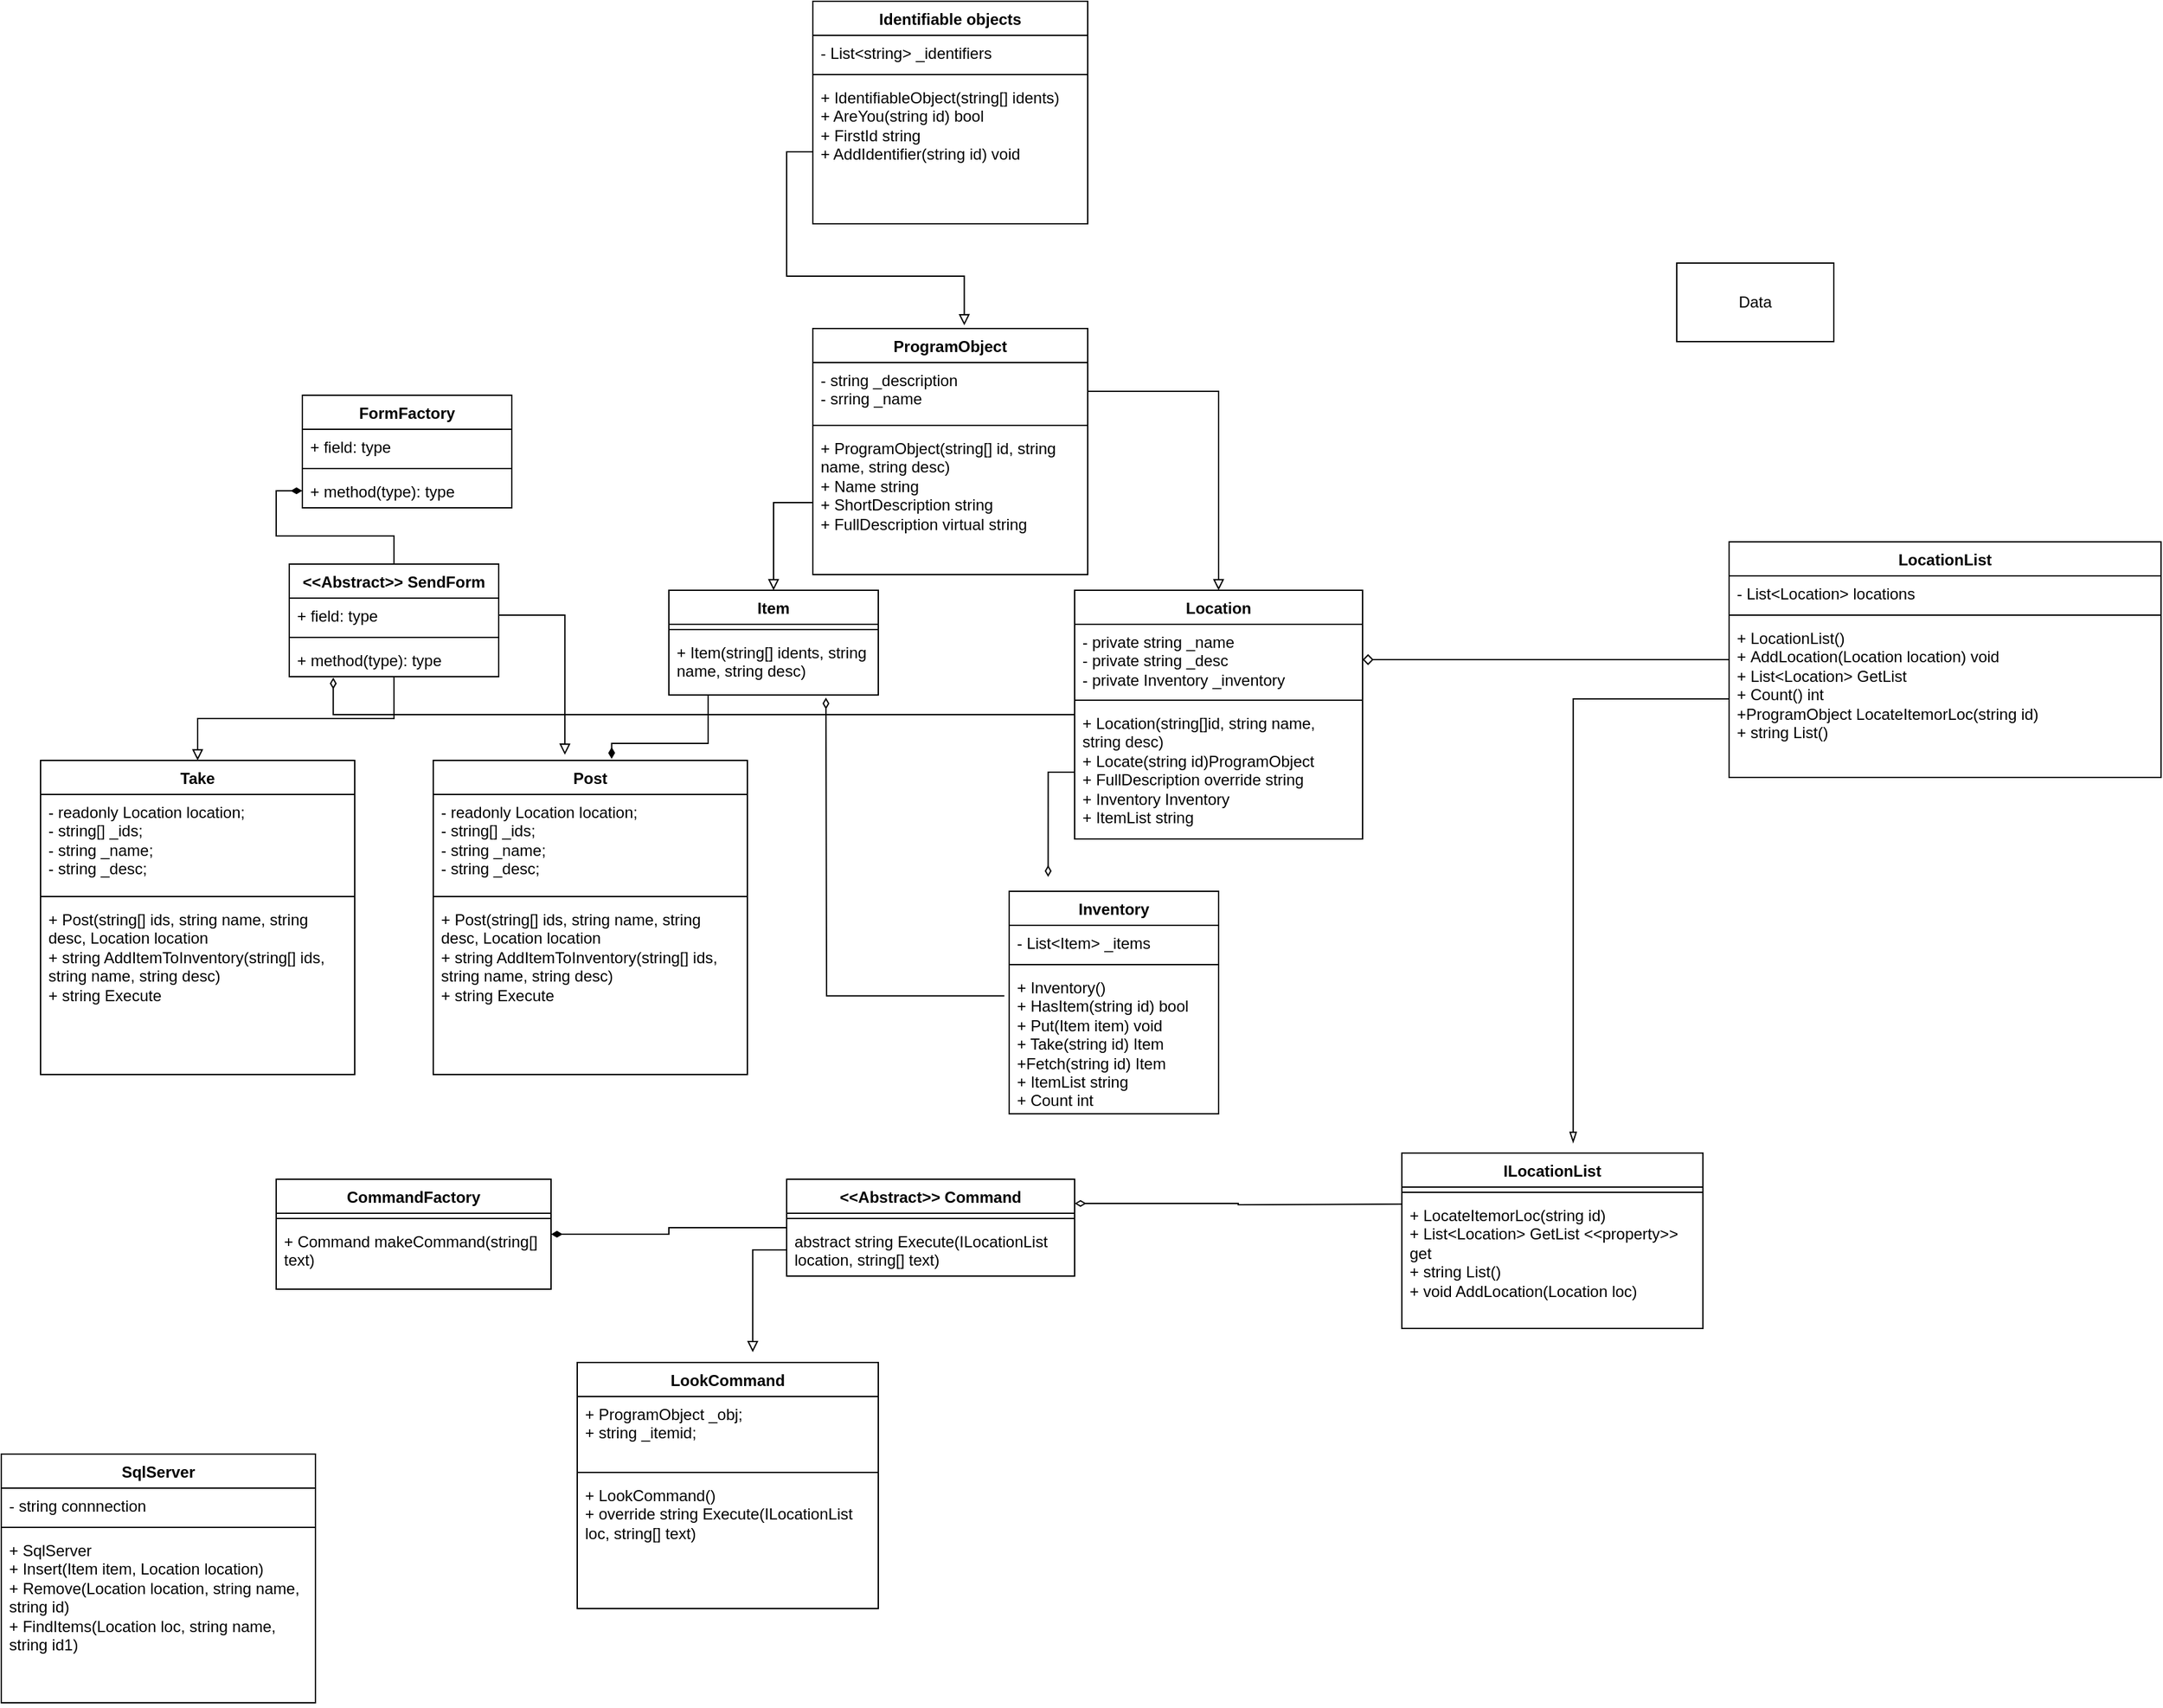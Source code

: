 <mxfile version="22.1.4" type="device">
  <diagram name="Page-1" id="B5ogXyrxy1tjj107a3Pw">
    <mxGraphModel dx="3903" dy="2720" grid="1" gridSize="10" guides="1" tooltips="1" connect="1" arrows="1" fold="1" page="1" pageScale="1" pageWidth="850" pageHeight="1100" math="0" shadow="0">
      <root>
        <mxCell id="0" />
        <mxCell id="1" parent="0" />
        <mxCell id="xcCEIMtzRKoT9lwyk6S9-1" value="Item" style="swimlane;fontStyle=1;align=center;verticalAlign=top;childLayout=stackLayout;horizontal=1;startSize=26;horizontalStack=0;resizeParent=1;resizeParentMax=0;resizeLast=0;collapsible=1;marginBottom=0;whiteSpace=wrap;html=1;" parent="1" vertex="1">
          <mxGeometry x="190" y="10" width="160" height="80" as="geometry" />
        </mxCell>
        <mxCell id="xcCEIMtzRKoT9lwyk6S9-3" value="" style="line;strokeWidth=1;fillColor=none;align=left;verticalAlign=middle;spacingTop=-1;spacingLeft=3;spacingRight=3;rotatable=0;labelPosition=right;points=[];portConstraint=eastwest;strokeColor=inherit;" parent="xcCEIMtzRKoT9lwyk6S9-1" vertex="1">
          <mxGeometry y="26" width="160" height="8" as="geometry" />
        </mxCell>
        <mxCell id="xcCEIMtzRKoT9lwyk6S9-4" value="+ Item(string[] idents, string name, string desc)" style="text;strokeColor=none;fillColor=none;align=left;verticalAlign=top;spacingLeft=4;spacingRight=4;overflow=hidden;rotatable=0;points=[[0,0.5],[1,0.5]];portConstraint=eastwest;whiteSpace=wrap;html=1;" parent="xcCEIMtzRKoT9lwyk6S9-1" vertex="1">
          <mxGeometry y="34" width="160" height="46" as="geometry" />
        </mxCell>
        <mxCell id="xcCEIMtzRKoT9lwyk6S9-5" value="Inventory" style="swimlane;fontStyle=1;align=center;verticalAlign=top;childLayout=stackLayout;horizontal=1;startSize=26;horizontalStack=0;resizeParent=1;resizeParentMax=0;resizeLast=0;collapsible=1;marginBottom=0;whiteSpace=wrap;html=1;" parent="1" vertex="1">
          <mxGeometry x="450" y="240" width="160" height="170" as="geometry" />
        </mxCell>
        <mxCell id="xcCEIMtzRKoT9lwyk6S9-6" value="- List&amp;lt;Item&amp;gt; _items" style="text;strokeColor=none;fillColor=none;align=left;verticalAlign=top;spacingLeft=4;spacingRight=4;overflow=hidden;rotatable=0;points=[[0,0.5],[1,0.5]];portConstraint=eastwest;whiteSpace=wrap;html=1;" parent="xcCEIMtzRKoT9lwyk6S9-5" vertex="1">
          <mxGeometry y="26" width="160" height="26" as="geometry" />
        </mxCell>
        <mxCell id="xcCEIMtzRKoT9lwyk6S9-7" value="" style="line;strokeWidth=1;fillColor=none;align=left;verticalAlign=middle;spacingTop=-1;spacingLeft=3;spacingRight=3;rotatable=0;labelPosition=right;points=[];portConstraint=eastwest;strokeColor=inherit;" parent="xcCEIMtzRKoT9lwyk6S9-5" vertex="1">
          <mxGeometry y="52" width="160" height="8" as="geometry" />
        </mxCell>
        <mxCell id="xcCEIMtzRKoT9lwyk6S9-8" value="+&amp;nbsp;Inventory()&lt;br&gt;+&amp;nbsp;HasItem(string id) bool&lt;br&gt;+ Put(Item item) void&lt;br&gt;+ Take(string id) Item&lt;br&gt;+Fetch(string id) Item&lt;br&gt;+ ItemList string&lt;br&gt;+ Count int" style="text;strokeColor=none;fillColor=none;align=left;verticalAlign=top;spacingLeft=4;spacingRight=4;overflow=hidden;rotatable=0;points=[[0,0.5],[1,0.5]];portConstraint=eastwest;whiteSpace=wrap;html=1;" parent="xcCEIMtzRKoT9lwyk6S9-5" vertex="1">
          <mxGeometry y="60" width="160" height="110" as="geometry" />
        </mxCell>
        <mxCell id="xcCEIMtzRKoT9lwyk6S9-10" value="Location" style="swimlane;fontStyle=1;align=center;verticalAlign=top;childLayout=stackLayout;horizontal=1;startSize=26;horizontalStack=0;resizeParent=1;resizeParentMax=0;resizeLast=0;collapsible=1;marginBottom=0;whiteSpace=wrap;html=1;" parent="1" vertex="1">
          <mxGeometry x="500" y="10" width="220" height="190" as="geometry" />
        </mxCell>
        <mxCell id="xcCEIMtzRKoT9lwyk6S9-11" value="- private string _name&lt;br&gt;- private string _desc&lt;br&gt;- private Inventory _inventory" style="text;strokeColor=none;fillColor=none;align=left;verticalAlign=top;spacingLeft=4;spacingRight=4;overflow=hidden;rotatable=0;points=[[0,0.5],[1,0.5]];portConstraint=eastwest;whiteSpace=wrap;html=1;" parent="xcCEIMtzRKoT9lwyk6S9-10" vertex="1">
          <mxGeometry y="26" width="220" height="54" as="geometry" />
        </mxCell>
        <mxCell id="xcCEIMtzRKoT9lwyk6S9-12" value="" style="line;strokeWidth=1;fillColor=none;align=left;verticalAlign=middle;spacingTop=-1;spacingLeft=3;spacingRight=3;rotatable=0;labelPosition=right;points=[];portConstraint=eastwest;strokeColor=inherit;" parent="xcCEIMtzRKoT9lwyk6S9-10" vertex="1">
          <mxGeometry y="80" width="220" height="8" as="geometry" />
        </mxCell>
        <mxCell id="xcCEIMtzRKoT9lwyk6S9-13" value="+ Location(string[]id, string name, string desc)&lt;br&gt;+ Locate(string id)ProgramObject&lt;br&gt;+&amp;nbsp;FullDescription override string&lt;br&gt;+ Inventory Inventory&lt;br&gt;+ ItemList string" style="text;strokeColor=none;fillColor=none;align=left;verticalAlign=top;spacingLeft=4;spacingRight=4;overflow=hidden;rotatable=0;points=[[0,0.5],[1,0.5]];portConstraint=eastwest;whiteSpace=wrap;html=1;" parent="xcCEIMtzRKoT9lwyk6S9-10" vertex="1">
          <mxGeometry y="88" width="220" height="102" as="geometry" />
        </mxCell>
        <mxCell id="T8LB12u7JjbfXj7A1_Jm-19" style="edgeStyle=orthogonalEdgeStyle;rounded=0;orthogonalLoop=1;jettySize=auto;html=1;entryX=1;entryY=0.5;entryDx=0;entryDy=0;endArrow=diamondThin;endFill=1;" parent="1" source="xcCEIMtzRKoT9lwyk6S9-20" target="T8LB12u7JjbfXj7A1_Jm-15" edge="1">
          <mxGeometry relative="1" as="geometry" />
        </mxCell>
        <mxCell id="xcCEIMtzRKoT9lwyk6S9-20" value="&amp;lt;&amp;lt;Abstract&amp;gt;&amp;gt; Command" style="swimlane;fontStyle=1;align=center;verticalAlign=top;childLayout=stackLayout;horizontal=1;startSize=26;horizontalStack=0;resizeParent=1;resizeParentMax=0;resizeLast=0;collapsible=1;marginBottom=0;whiteSpace=wrap;html=1;" parent="1" vertex="1">
          <mxGeometry x="280" y="460" width="220" height="74" as="geometry" />
        </mxCell>
        <mxCell id="xcCEIMtzRKoT9lwyk6S9-22" value="" style="line;strokeWidth=1;fillColor=none;align=left;verticalAlign=middle;spacingTop=-1;spacingLeft=3;spacingRight=3;rotatable=0;labelPosition=right;points=[];portConstraint=eastwest;strokeColor=inherit;" parent="xcCEIMtzRKoT9lwyk6S9-20" vertex="1">
          <mxGeometry y="26" width="220" height="8" as="geometry" />
        </mxCell>
        <mxCell id="xcCEIMtzRKoT9lwyk6S9-23" value="abstract string Execute(ILocationList location, string[] text)" style="text;strokeColor=none;fillColor=none;align=left;verticalAlign=top;spacingLeft=4;spacingRight=4;overflow=hidden;rotatable=0;points=[[0,0.5],[1,0.5]];portConstraint=eastwest;whiteSpace=wrap;html=1;" parent="xcCEIMtzRKoT9lwyk6S9-20" vertex="1">
          <mxGeometry y="34" width="220" height="40" as="geometry" />
        </mxCell>
        <mxCell id="xcCEIMtzRKoT9lwyk6S9-24" value="LookCommand" style="swimlane;fontStyle=1;align=center;verticalAlign=top;childLayout=stackLayout;horizontal=1;startSize=26;horizontalStack=0;resizeParent=1;resizeParentMax=0;resizeLast=0;collapsible=1;marginBottom=0;whiteSpace=wrap;html=1;" parent="1" vertex="1">
          <mxGeometry x="120" y="600" width="230" height="188" as="geometry" />
        </mxCell>
        <mxCell id="xcCEIMtzRKoT9lwyk6S9-25" value="&lt;div&gt;+ ProgramObject _obj;&lt;/div&gt;&lt;div&gt;+ string _itemid;&lt;/div&gt;" style="text;strokeColor=none;fillColor=none;align=left;verticalAlign=top;spacingLeft=4;spacingRight=4;overflow=hidden;rotatable=0;points=[[0,0.5],[1,0.5]];portConstraint=eastwest;whiteSpace=wrap;html=1;" parent="xcCEIMtzRKoT9lwyk6S9-24" vertex="1">
          <mxGeometry y="26" width="230" height="54" as="geometry" />
        </mxCell>
        <mxCell id="xcCEIMtzRKoT9lwyk6S9-26" value="" style="line;strokeWidth=1;fillColor=none;align=left;verticalAlign=middle;spacingTop=-1;spacingLeft=3;spacingRight=3;rotatable=0;labelPosition=right;points=[];portConstraint=eastwest;strokeColor=inherit;" parent="xcCEIMtzRKoT9lwyk6S9-24" vertex="1">
          <mxGeometry y="80" width="230" height="8" as="geometry" />
        </mxCell>
        <mxCell id="xcCEIMtzRKoT9lwyk6S9-27" value="+ LookCommand()&lt;br&gt;+&amp;nbsp;override string Execute(ILocationList loc, string[] text)" style="text;strokeColor=none;fillColor=none;align=left;verticalAlign=top;spacingLeft=4;spacingRight=4;overflow=hidden;rotatable=0;points=[[0,0.5],[1,0.5]];portConstraint=eastwest;whiteSpace=wrap;html=1;" parent="xcCEIMtzRKoT9lwyk6S9-24" vertex="1">
          <mxGeometry y="88" width="230" height="100" as="geometry" />
        </mxCell>
        <mxCell id="xcCEIMtzRKoT9lwyk6S9-32" value="Post" style="swimlane;fontStyle=1;align=center;verticalAlign=top;childLayout=stackLayout;horizontal=1;startSize=26;horizontalStack=0;resizeParent=1;resizeParentMax=0;resizeLast=0;collapsible=1;marginBottom=0;whiteSpace=wrap;html=1;" parent="1" vertex="1">
          <mxGeometry x="10" y="140" width="240" height="240" as="geometry" />
        </mxCell>
        <mxCell id="xcCEIMtzRKoT9lwyk6S9-33" value="&lt;div&gt;- readonly Location location;&lt;/div&gt;&lt;div&gt;- string[] _ids;&lt;/div&gt;&lt;div&gt;- string _name;&lt;/div&gt;&lt;div&gt;- string _desc;&lt;/div&gt;&lt;div&gt;&lt;br&gt;&lt;/div&gt;" style="text;strokeColor=none;fillColor=none;align=left;verticalAlign=top;spacingLeft=4;spacingRight=4;overflow=hidden;rotatable=0;points=[[0,0.5],[1,0.5]];portConstraint=eastwest;whiteSpace=wrap;html=1;" parent="xcCEIMtzRKoT9lwyk6S9-32" vertex="1">
          <mxGeometry y="26" width="240" height="74" as="geometry" />
        </mxCell>
        <mxCell id="xcCEIMtzRKoT9lwyk6S9-34" value="" style="line;strokeWidth=1;fillColor=none;align=left;verticalAlign=middle;spacingTop=-1;spacingLeft=3;spacingRight=3;rotatable=0;labelPosition=right;points=[];portConstraint=eastwest;strokeColor=inherit;" parent="xcCEIMtzRKoT9lwyk6S9-32" vertex="1">
          <mxGeometry y="100" width="240" height="8" as="geometry" />
        </mxCell>
        <mxCell id="xcCEIMtzRKoT9lwyk6S9-35" value="+ Post(string[] ids, string name, string desc, Location location&lt;br&gt;+&amp;nbsp;string AddItemToInventory(string[] ids, string name, string desc)&lt;br&gt;+&amp;nbsp;string Execute" style="text;strokeColor=none;fillColor=none;align=left;verticalAlign=top;spacingLeft=4;spacingRight=4;overflow=hidden;rotatable=0;points=[[0,0.5],[1,0.5]];portConstraint=eastwest;whiteSpace=wrap;html=1;" parent="xcCEIMtzRKoT9lwyk6S9-32" vertex="1">
          <mxGeometry y="108" width="240" height="132" as="geometry" />
        </mxCell>
        <mxCell id="xcCEIMtzRKoT9lwyk6S9-36" style="edgeStyle=orthogonalEdgeStyle;rounded=0;orthogonalLoop=1;jettySize=auto;html=1;entryX=0.583;entryY=-0.042;entryDx=0;entryDy=0;entryPerimeter=0;endArrow=block;endFill=0;" parent="1" source="xcCEIMtzRKoT9lwyk6S9-23" target="xcCEIMtzRKoT9lwyk6S9-24" edge="1">
          <mxGeometry relative="1" as="geometry" />
        </mxCell>
        <mxCell id="xcCEIMtzRKoT9lwyk6S9-53" value="ProgramObject" style="swimlane;fontStyle=1;align=center;verticalAlign=top;childLayout=stackLayout;horizontal=1;startSize=26;horizontalStack=0;resizeParent=1;resizeParentMax=0;resizeLast=0;collapsible=1;marginBottom=0;whiteSpace=wrap;html=1;" parent="1" vertex="1">
          <mxGeometry x="300" y="-190" width="210" height="188" as="geometry" />
        </mxCell>
        <mxCell id="xcCEIMtzRKoT9lwyk6S9-54" value="- string _description&lt;br&gt;- srring _name" style="text;strokeColor=none;fillColor=none;align=left;verticalAlign=top;spacingLeft=4;spacingRight=4;overflow=hidden;rotatable=0;points=[[0,0.5],[1,0.5]];portConstraint=eastwest;whiteSpace=wrap;html=1;" parent="xcCEIMtzRKoT9lwyk6S9-53" vertex="1">
          <mxGeometry y="26" width="210" height="44" as="geometry" />
        </mxCell>
        <mxCell id="xcCEIMtzRKoT9lwyk6S9-55" value="" style="line;strokeWidth=1;fillColor=none;align=left;verticalAlign=middle;spacingTop=-1;spacingLeft=3;spacingRight=3;rotatable=0;labelPosition=right;points=[];portConstraint=eastwest;strokeColor=inherit;" parent="xcCEIMtzRKoT9lwyk6S9-53" vertex="1">
          <mxGeometry y="70" width="210" height="8" as="geometry" />
        </mxCell>
        <mxCell id="xcCEIMtzRKoT9lwyk6S9-56" value="+ ProgramObject(string[] id, string name, string desc)&lt;br&gt;+ Name string&amp;nbsp;&lt;br&gt;+ ShortDescription string&amp;nbsp;&lt;br&gt;+ FullDescription virtual string" style="text;strokeColor=none;fillColor=none;align=left;verticalAlign=top;spacingLeft=4;spacingRight=4;overflow=hidden;rotatable=0;points=[[0,0.5],[1,0.5]];portConstraint=eastwest;whiteSpace=wrap;html=1;" parent="xcCEIMtzRKoT9lwyk6S9-53" vertex="1">
          <mxGeometry y="78" width="210" height="110" as="geometry" />
        </mxCell>
        <mxCell id="T8LB12u7JjbfXj7A1_Jm-1" style="edgeStyle=orthogonalEdgeStyle;rounded=0;orthogonalLoop=1;jettySize=auto;html=1;entryX=1;entryY=0.5;entryDx=0;entryDy=0;endArrow=diamondThin;endFill=0;exitX=-0.023;exitY=0.181;exitDx=0;exitDy=0;exitPerimeter=0;" parent="1" source="xcCEIMtzRKoT9lwyk6S9-8" edge="1">
          <mxGeometry relative="1" as="geometry">
            <mxPoint x="310" y="92" as="targetPoint" />
            <mxPoint x="410" y="322" as="sourcePoint" />
          </mxGeometry>
        </mxCell>
        <mxCell id="T8LB12u7JjbfXj7A1_Jm-3" style="edgeStyle=orthogonalEdgeStyle;rounded=0;orthogonalLoop=1;jettySize=auto;html=1;endArrow=block;endFill=0;" parent="1" source="xcCEIMtzRKoT9lwyk6S9-56" target="xcCEIMtzRKoT9lwyk6S9-1" edge="1">
          <mxGeometry relative="1" as="geometry" />
        </mxCell>
        <mxCell id="T8LB12u7JjbfXj7A1_Jm-4" style="edgeStyle=orthogonalEdgeStyle;rounded=0;orthogonalLoop=1;jettySize=auto;html=1;entryX=0.5;entryY=0;entryDx=0;entryDy=0;endArrow=block;endFill=0;" parent="1" source="xcCEIMtzRKoT9lwyk6S9-54" target="xcCEIMtzRKoT9lwyk6S9-10" edge="1">
          <mxGeometry relative="1" as="geometry" />
        </mxCell>
        <mxCell id="T8LB12u7JjbfXj7A1_Jm-12" style="edgeStyle=orthogonalEdgeStyle;rounded=0;orthogonalLoop=1;jettySize=auto;html=1;entryX=1;entryY=0.5;entryDx=0;entryDy=0;endArrow=diamond;endFill=0;" parent="1" source="T8LB12u7JjbfXj7A1_Jm-5" target="xcCEIMtzRKoT9lwyk6S9-11" edge="1">
          <mxGeometry relative="1" as="geometry" />
        </mxCell>
        <mxCell id="T8LB12u7JjbfXj7A1_Jm-5" value="LocationList" style="swimlane;fontStyle=1;align=center;verticalAlign=top;childLayout=stackLayout;horizontal=1;startSize=26;horizontalStack=0;resizeParent=1;resizeParentMax=0;resizeLast=0;collapsible=1;marginBottom=0;whiteSpace=wrap;html=1;" parent="1" vertex="1">
          <mxGeometry x="1000" y="-27" width="330" height="180" as="geometry" />
        </mxCell>
        <mxCell id="T8LB12u7JjbfXj7A1_Jm-6" value="-&amp;nbsp;List&amp;lt;Location&amp;gt; locations" style="text;strokeColor=none;fillColor=none;align=left;verticalAlign=top;spacingLeft=4;spacingRight=4;overflow=hidden;rotatable=0;points=[[0,0.5],[1,0.5]];portConstraint=eastwest;whiteSpace=wrap;html=1;" parent="T8LB12u7JjbfXj7A1_Jm-5" vertex="1">
          <mxGeometry y="26" width="330" height="26" as="geometry" />
        </mxCell>
        <mxCell id="T8LB12u7JjbfXj7A1_Jm-7" value="" style="line;strokeWidth=1;fillColor=none;align=left;verticalAlign=middle;spacingTop=-1;spacingLeft=3;spacingRight=3;rotatable=0;labelPosition=right;points=[];portConstraint=eastwest;strokeColor=inherit;" parent="T8LB12u7JjbfXj7A1_Jm-5" vertex="1">
          <mxGeometry y="52" width="330" height="8" as="geometry" />
        </mxCell>
        <mxCell id="T8LB12u7JjbfXj7A1_Jm-8" value="+&amp;nbsp;LocationList()&lt;br&gt;+&amp;nbsp;AddLocation(Location location) void&lt;br&gt;+ List&amp;lt;Location&amp;gt; GetList&lt;br&gt;+ Count() int&lt;br&gt;+ProgramObject LocateItemorLoc(string id)&lt;br&gt;+&amp;nbsp;string List()" style="text;strokeColor=none;fillColor=none;align=left;verticalAlign=top;spacingLeft=4;spacingRight=4;overflow=hidden;rotatable=0;points=[[0,0.5],[1,0.5]];portConstraint=eastwest;whiteSpace=wrap;html=1;" parent="T8LB12u7JjbfXj7A1_Jm-5" vertex="1">
          <mxGeometry y="60" width="330" height="120" as="geometry" />
        </mxCell>
        <mxCell id="T8LB12u7JjbfXj7A1_Jm-11" style="edgeStyle=orthogonalEdgeStyle;rounded=0;orthogonalLoop=1;jettySize=auto;html=1;entryX=0.186;entryY=-0.065;entryDx=0;entryDy=0;entryPerimeter=0;endArrow=diamondThin;endFill=0;" parent="1" source="xcCEIMtzRKoT9lwyk6S9-13" target="xcCEIMtzRKoT9lwyk6S9-5" edge="1">
          <mxGeometry relative="1" as="geometry" />
        </mxCell>
        <mxCell id="T8LB12u7JjbfXj7A1_Jm-15" value="CommandFactory" style="swimlane;fontStyle=1;align=center;verticalAlign=top;childLayout=stackLayout;horizontal=1;startSize=26;horizontalStack=0;resizeParent=1;resizeParentMax=0;resizeLast=0;collapsible=1;marginBottom=0;whiteSpace=wrap;html=1;" parent="1" vertex="1">
          <mxGeometry x="-110" y="460" width="210" height="84" as="geometry" />
        </mxCell>
        <mxCell id="T8LB12u7JjbfXj7A1_Jm-17" value="" style="line;strokeWidth=1;fillColor=none;align=left;verticalAlign=middle;spacingTop=-1;spacingLeft=3;spacingRight=3;rotatable=0;labelPosition=right;points=[];portConstraint=eastwest;strokeColor=inherit;" parent="T8LB12u7JjbfXj7A1_Jm-15" vertex="1">
          <mxGeometry y="26" width="210" height="8" as="geometry" />
        </mxCell>
        <mxCell id="T8LB12u7JjbfXj7A1_Jm-18" value="+&amp;nbsp;Command makeCommand(string[] text)" style="text;strokeColor=none;fillColor=none;align=left;verticalAlign=top;spacingLeft=4;spacingRight=4;overflow=hidden;rotatable=0;points=[[0,0.5],[1,0.5]];portConstraint=eastwest;whiteSpace=wrap;html=1;" parent="T8LB12u7JjbfXj7A1_Jm-15" vertex="1">
          <mxGeometry y="34" width="210" height="50" as="geometry" />
        </mxCell>
        <mxCell id="HdvUxVxyBw6ASfSYDT-H-3" style="edgeStyle=orthogonalEdgeStyle;rounded=0;orthogonalLoop=1;jettySize=auto;html=1;entryX=0.568;entryY=-0.005;entryDx=0;entryDy=0;entryPerimeter=0;endArrow=diamondThin;endFill=1;" parent="1" source="xcCEIMtzRKoT9lwyk6S9-1" target="xcCEIMtzRKoT9lwyk6S9-32" edge="1">
          <mxGeometry relative="1" as="geometry">
            <Array as="points">
              <mxPoint x="220" y="127" />
              <mxPoint x="146" y="127" />
            </Array>
          </mxGeometry>
        </mxCell>
        <mxCell id="B4mwlcSrtj21c0jVO6mD-1" value="ILocationList" style="swimlane;fontStyle=1;align=center;verticalAlign=top;childLayout=stackLayout;horizontal=1;startSize=26;horizontalStack=0;resizeParent=1;resizeParentMax=0;resizeLast=0;collapsible=1;marginBottom=0;whiteSpace=wrap;html=1;" parent="1" vertex="1">
          <mxGeometry x="750" y="440" width="230" height="134" as="geometry" />
        </mxCell>
        <mxCell id="B4mwlcSrtj21c0jVO6mD-3" value="" style="line;strokeWidth=1;fillColor=none;align=left;verticalAlign=middle;spacingTop=-1;spacingLeft=3;spacingRight=3;rotatable=0;labelPosition=right;points=[];portConstraint=eastwest;strokeColor=inherit;" parent="B4mwlcSrtj21c0jVO6mD-1" vertex="1">
          <mxGeometry y="26" width="230" height="8" as="geometry" />
        </mxCell>
        <mxCell id="B4mwlcSrtj21c0jVO6mD-4" value="+ LocateItemorLoc(string id)&lt;br&gt;+ List&amp;lt;Location&amp;gt; GetList &amp;lt;&amp;lt;property&amp;gt;&amp;gt; get&lt;br&gt;+ string List()&lt;br&gt;+ void AddLocation(Location loc)" style="text;strokeColor=none;fillColor=none;align=left;verticalAlign=top;spacingLeft=4;spacingRight=4;overflow=hidden;rotatable=0;points=[[0,0.5],[1,0.5]];portConstraint=eastwest;whiteSpace=wrap;html=1;" parent="B4mwlcSrtj21c0jVO6mD-1" vertex="1">
          <mxGeometry y="34" width="230" height="100" as="geometry" />
        </mxCell>
        <mxCell id="B4mwlcSrtj21c0jVO6mD-5" style="edgeStyle=orthogonalEdgeStyle;rounded=0;orthogonalLoop=1;jettySize=auto;html=1;entryX=0.569;entryY=-0.058;entryDx=0;entryDy=0;entryPerimeter=0;endArrow=blockThin;endFill=0;" parent="1" source="T8LB12u7JjbfXj7A1_Jm-8" target="B4mwlcSrtj21c0jVO6mD-1" edge="1">
          <mxGeometry relative="1" as="geometry" />
        </mxCell>
        <mxCell id="B4mwlcSrtj21c0jVO6mD-6" style="edgeStyle=orthogonalEdgeStyle;rounded=0;orthogonalLoop=1;jettySize=auto;html=1;entryX=1;entryY=0.25;entryDx=0;entryDy=0;endArrow=diamondThin;endFill=0;" parent="1" target="xcCEIMtzRKoT9lwyk6S9-20" edge="1">
          <mxGeometry relative="1" as="geometry">
            <mxPoint x="750" y="479" as="sourcePoint" />
          </mxGeometry>
        </mxCell>
        <mxCell id="rA3M5NtRmFevxLukgR5l-1" value="Identifiable objects" style="swimlane;fontStyle=1;align=center;verticalAlign=top;childLayout=stackLayout;horizontal=1;startSize=26;horizontalStack=0;resizeParent=1;resizeParentMax=0;resizeLast=0;collapsible=1;marginBottom=0;whiteSpace=wrap;html=1;" parent="1" vertex="1">
          <mxGeometry x="300" y="-440" width="210" height="170" as="geometry" />
        </mxCell>
        <mxCell id="rA3M5NtRmFevxLukgR5l-2" value="- List&amp;lt;string&amp;gt; _identifiers" style="text;strokeColor=none;fillColor=none;align=left;verticalAlign=top;spacingLeft=4;spacingRight=4;overflow=hidden;rotatable=0;points=[[0,0.5],[1,0.5]];portConstraint=eastwest;whiteSpace=wrap;html=1;" parent="rA3M5NtRmFevxLukgR5l-1" vertex="1">
          <mxGeometry y="26" width="210" height="26" as="geometry" />
        </mxCell>
        <mxCell id="rA3M5NtRmFevxLukgR5l-3" value="" style="line;strokeWidth=1;fillColor=none;align=left;verticalAlign=middle;spacingTop=-1;spacingLeft=3;spacingRight=3;rotatable=0;labelPosition=right;points=[];portConstraint=eastwest;strokeColor=inherit;" parent="rA3M5NtRmFevxLukgR5l-1" vertex="1">
          <mxGeometry y="52" width="210" height="8" as="geometry" />
        </mxCell>
        <mxCell id="rA3M5NtRmFevxLukgR5l-4" value="+ IdentifiableObject(string[] idents)&lt;br&gt;+ AreYou(string id) bool&lt;br&gt;+ FirstId string&lt;br&gt;+ AddIdentifier(string id) void" style="text;strokeColor=none;fillColor=none;align=left;verticalAlign=top;spacingLeft=4;spacingRight=4;overflow=hidden;rotatable=0;points=[[0,0.5],[1,0.5]];portConstraint=eastwest;whiteSpace=wrap;html=1;" parent="rA3M5NtRmFevxLukgR5l-1" vertex="1">
          <mxGeometry y="60" width="210" height="110" as="geometry" />
        </mxCell>
        <mxCell id="rA3M5NtRmFevxLukgR5l-13" style="edgeStyle=orthogonalEdgeStyle;rounded=0;orthogonalLoop=1;jettySize=auto;html=1;entryX=0.551;entryY=-0.013;entryDx=0;entryDy=0;entryPerimeter=0;endArrow=block;endFill=0;" parent="1" source="rA3M5NtRmFevxLukgR5l-4" target="xcCEIMtzRKoT9lwyk6S9-53" edge="1">
          <mxGeometry relative="1" as="geometry" />
        </mxCell>
        <mxCell id="H6qBOcClt7uM8LeXSZHF-5" value="Data" style="rounded=0;whiteSpace=wrap;html=1;" parent="1" vertex="1">
          <mxGeometry x="960" y="-240" width="120" height="60" as="geometry" />
        </mxCell>
        <mxCell id="H6qBOcClt7uM8LeXSZHF-9" value="Take" style="swimlane;fontStyle=1;align=center;verticalAlign=top;childLayout=stackLayout;horizontal=1;startSize=26;horizontalStack=0;resizeParent=1;resizeParentMax=0;resizeLast=0;collapsible=1;marginBottom=0;whiteSpace=wrap;html=1;" parent="1" vertex="1">
          <mxGeometry x="-290" y="140" width="240" height="240" as="geometry" />
        </mxCell>
        <mxCell id="H6qBOcClt7uM8LeXSZHF-10" value="&lt;div&gt;- readonly Location location;&lt;/div&gt;&lt;div&gt;- string[] _ids;&lt;/div&gt;&lt;div&gt;- string _name;&lt;/div&gt;&lt;div&gt;- string _desc;&lt;/div&gt;&lt;div&gt;&lt;br&gt;&lt;/div&gt;" style="text;strokeColor=none;fillColor=none;align=left;verticalAlign=top;spacingLeft=4;spacingRight=4;overflow=hidden;rotatable=0;points=[[0,0.5],[1,0.5]];portConstraint=eastwest;whiteSpace=wrap;html=1;" parent="H6qBOcClt7uM8LeXSZHF-9" vertex="1">
          <mxGeometry y="26" width="240" height="74" as="geometry" />
        </mxCell>
        <mxCell id="H6qBOcClt7uM8LeXSZHF-11" value="" style="line;strokeWidth=1;fillColor=none;align=left;verticalAlign=middle;spacingTop=-1;spacingLeft=3;spacingRight=3;rotatable=0;labelPosition=right;points=[];portConstraint=eastwest;strokeColor=inherit;" parent="H6qBOcClt7uM8LeXSZHF-9" vertex="1">
          <mxGeometry y="100" width="240" height="8" as="geometry" />
        </mxCell>
        <mxCell id="H6qBOcClt7uM8LeXSZHF-12" value="+ Post(string[] ids, string name, string desc, Location location&lt;br&gt;+&amp;nbsp;string AddItemToInventory(string[] ids, string name, string desc)&lt;br&gt;+&amp;nbsp;string Execute" style="text;strokeColor=none;fillColor=none;align=left;verticalAlign=top;spacingLeft=4;spacingRight=4;overflow=hidden;rotatable=0;points=[[0,0.5],[1,0.5]];portConstraint=eastwest;whiteSpace=wrap;html=1;" parent="H6qBOcClt7uM8LeXSZHF-9" vertex="1">
          <mxGeometry y="108" width="240" height="132" as="geometry" />
        </mxCell>
        <mxCell id="D8peiMwS4GSlnoeIDgnq-9" style="edgeStyle=orthogonalEdgeStyle;rounded=0;orthogonalLoop=1;jettySize=auto;html=1;entryX=0.5;entryY=0;entryDx=0;entryDy=0;endArrow=block;endFill=0;" parent="1" source="D8peiMwS4GSlnoeIDgnq-1" target="H6qBOcClt7uM8LeXSZHF-9" edge="1">
          <mxGeometry relative="1" as="geometry" />
        </mxCell>
        <mxCell id="D8peiMwS4GSlnoeIDgnq-11" style="edgeStyle=orthogonalEdgeStyle;rounded=0;orthogonalLoop=1;jettySize=auto;html=1;endArrow=diamondThin;endFill=1;" parent="1" source="D8peiMwS4GSlnoeIDgnq-1" target="D8peiMwS4GSlnoeIDgnq-8" edge="1">
          <mxGeometry relative="1" as="geometry" />
        </mxCell>
        <mxCell id="D8peiMwS4GSlnoeIDgnq-1" value="&amp;lt;&amp;lt;Abstract&amp;gt;&amp;gt; SendForm" style="swimlane;fontStyle=1;align=center;verticalAlign=top;childLayout=stackLayout;horizontal=1;startSize=26;horizontalStack=0;resizeParent=1;resizeParentMax=0;resizeLast=0;collapsible=1;marginBottom=0;whiteSpace=wrap;html=1;" parent="1" vertex="1">
          <mxGeometry x="-100" y="-10" width="160" height="86" as="geometry" />
        </mxCell>
        <mxCell id="D8peiMwS4GSlnoeIDgnq-2" value="+ field: type" style="text;strokeColor=none;fillColor=none;align=left;verticalAlign=top;spacingLeft=4;spacingRight=4;overflow=hidden;rotatable=0;points=[[0,0.5],[1,0.5]];portConstraint=eastwest;whiteSpace=wrap;html=1;" parent="D8peiMwS4GSlnoeIDgnq-1" vertex="1">
          <mxGeometry y="26" width="160" height="26" as="geometry" />
        </mxCell>
        <mxCell id="D8peiMwS4GSlnoeIDgnq-3" value="" style="line;strokeWidth=1;fillColor=none;align=left;verticalAlign=middle;spacingTop=-1;spacingLeft=3;spacingRight=3;rotatable=0;labelPosition=right;points=[];portConstraint=eastwest;strokeColor=inherit;" parent="D8peiMwS4GSlnoeIDgnq-1" vertex="1">
          <mxGeometry y="52" width="160" height="8" as="geometry" />
        </mxCell>
        <mxCell id="D8peiMwS4GSlnoeIDgnq-4" value="+ method(type): type" style="text;strokeColor=none;fillColor=none;align=left;verticalAlign=top;spacingLeft=4;spacingRight=4;overflow=hidden;rotatable=0;points=[[0,0.5],[1,0.5]];portConstraint=eastwest;whiteSpace=wrap;html=1;" parent="D8peiMwS4GSlnoeIDgnq-1" vertex="1">
          <mxGeometry y="60" width="160" height="26" as="geometry" />
        </mxCell>
        <mxCell id="D8peiMwS4GSlnoeIDgnq-5" value="FormFactory" style="swimlane;fontStyle=1;align=center;verticalAlign=top;childLayout=stackLayout;horizontal=1;startSize=26;horizontalStack=0;resizeParent=1;resizeParentMax=0;resizeLast=0;collapsible=1;marginBottom=0;whiteSpace=wrap;html=1;" parent="1" vertex="1">
          <mxGeometry x="-90" y="-139" width="160" height="86" as="geometry" />
        </mxCell>
        <mxCell id="D8peiMwS4GSlnoeIDgnq-6" value="+ field: type" style="text;strokeColor=none;fillColor=none;align=left;verticalAlign=top;spacingLeft=4;spacingRight=4;overflow=hidden;rotatable=0;points=[[0,0.5],[1,0.5]];portConstraint=eastwest;whiteSpace=wrap;html=1;" parent="D8peiMwS4GSlnoeIDgnq-5" vertex="1">
          <mxGeometry y="26" width="160" height="26" as="geometry" />
        </mxCell>
        <mxCell id="D8peiMwS4GSlnoeIDgnq-7" value="" style="line;strokeWidth=1;fillColor=none;align=left;verticalAlign=middle;spacingTop=-1;spacingLeft=3;spacingRight=3;rotatable=0;labelPosition=right;points=[];portConstraint=eastwest;strokeColor=inherit;" parent="D8peiMwS4GSlnoeIDgnq-5" vertex="1">
          <mxGeometry y="52" width="160" height="8" as="geometry" />
        </mxCell>
        <mxCell id="D8peiMwS4GSlnoeIDgnq-8" value="+ method(type): type" style="text;strokeColor=none;fillColor=none;align=left;verticalAlign=top;spacingLeft=4;spacingRight=4;overflow=hidden;rotatable=0;points=[[0,0.5],[1,0.5]];portConstraint=eastwest;whiteSpace=wrap;html=1;" parent="D8peiMwS4GSlnoeIDgnq-5" vertex="1">
          <mxGeometry y="60" width="160" height="26" as="geometry" />
        </mxCell>
        <mxCell id="D8peiMwS4GSlnoeIDgnq-10" style="edgeStyle=orthogonalEdgeStyle;rounded=0;orthogonalLoop=1;jettySize=auto;html=1;entryX=0.419;entryY=-0.018;entryDx=0;entryDy=0;entryPerimeter=0;endArrow=block;endFill=0;" parent="1" source="D8peiMwS4GSlnoeIDgnq-2" target="xcCEIMtzRKoT9lwyk6S9-32" edge="1">
          <mxGeometry relative="1" as="geometry" />
        </mxCell>
        <mxCell id="TKXFWdec4YOWQN8wPBHn-2" style="edgeStyle=orthogonalEdgeStyle;rounded=0;orthogonalLoop=1;jettySize=auto;html=1;entryX=0.21;entryY=1.027;entryDx=0;entryDy=0;entryPerimeter=0;endArrow=diamondThin;endFill=0;" parent="1" source="xcCEIMtzRKoT9lwyk6S9-10" target="D8peiMwS4GSlnoeIDgnq-4" edge="1">
          <mxGeometry relative="1" as="geometry" />
        </mxCell>
        <mxCell id="DFso90_e4sYjMJZ8s3HT-1" value="SqlServer" style="swimlane;fontStyle=1;align=center;verticalAlign=top;childLayout=stackLayout;horizontal=1;startSize=26;horizontalStack=0;resizeParent=1;resizeParentMax=0;resizeLast=0;collapsible=1;marginBottom=0;whiteSpace=wrap;html=1;" parent="1" vertex="1">
          <mxGeometry x="-320" y="670" width="240" height="190" as="geometry" />
        </mxCell>
        <mxCell id="DFso90_e4sYjMJZ8s3HT-2" value="- string connnection" style="text;strokeColor=none;fillColor=none;align=left;verticalAlign=top;spacingLeft=4;spacingRight=4;overflow=hidden;rotatable=0;points=[[0,0.5],[1,0.5]];portConstraint=eastwest;whiteSpace=wrap;html=1;" parent="DFso90_e4sYjMJZ8s3HT-1" vertex="1">
          <mxGeometry y="26" width="240" height="26" as="geometry" />
        </mxCell>
        <mxCell id="DFso90_e4sYjMJZ8s3HT-3" value="" style="line;strokeWidth=1;fillColor=none;align=left;verticalAlign=middle;spacingTop=-1;spacingLeft=3;spacingRight=3;rotatable=0;labelPosition=right;points=[];portConstraint=eastwest;strokeColor=inherit;" parent="DFso90_e4sYjMJZ8s3HT-1" vertex="1">
          <mxGeometry y="52" width="240" height="8" as="geometry" />
        </mxCell>
        <mxCell id="DFso90_e4sYjMJZ8s3HT-4" value="+ SqlServer&lt;br&gt;+ Insert(Item item, Location location)&lt;br&gt;+ Remove(Location location, string name, string id)&lt;br&gt;+ FindItems(Location loc, string name, string id1)" style="text;strokeColor=none;fillColor=none;align=left;verticalAlign=top;spacingLeft=4;spacingRight=4;overflow=hidden;rotatable=0;points=[[0,0.5],[1,0.5]];portConstraint=eastwest;whiteSpace=wrap;html=1;" parent="DFso90_e4sYjMJZ8s3HT-1" vertex="1">
          <mxGeometry y="60" width="240" height="130" as="geometry" />
        </mxCell>
      </root>
    </mxGraphModel>
  </diagram>
</mxfile>
